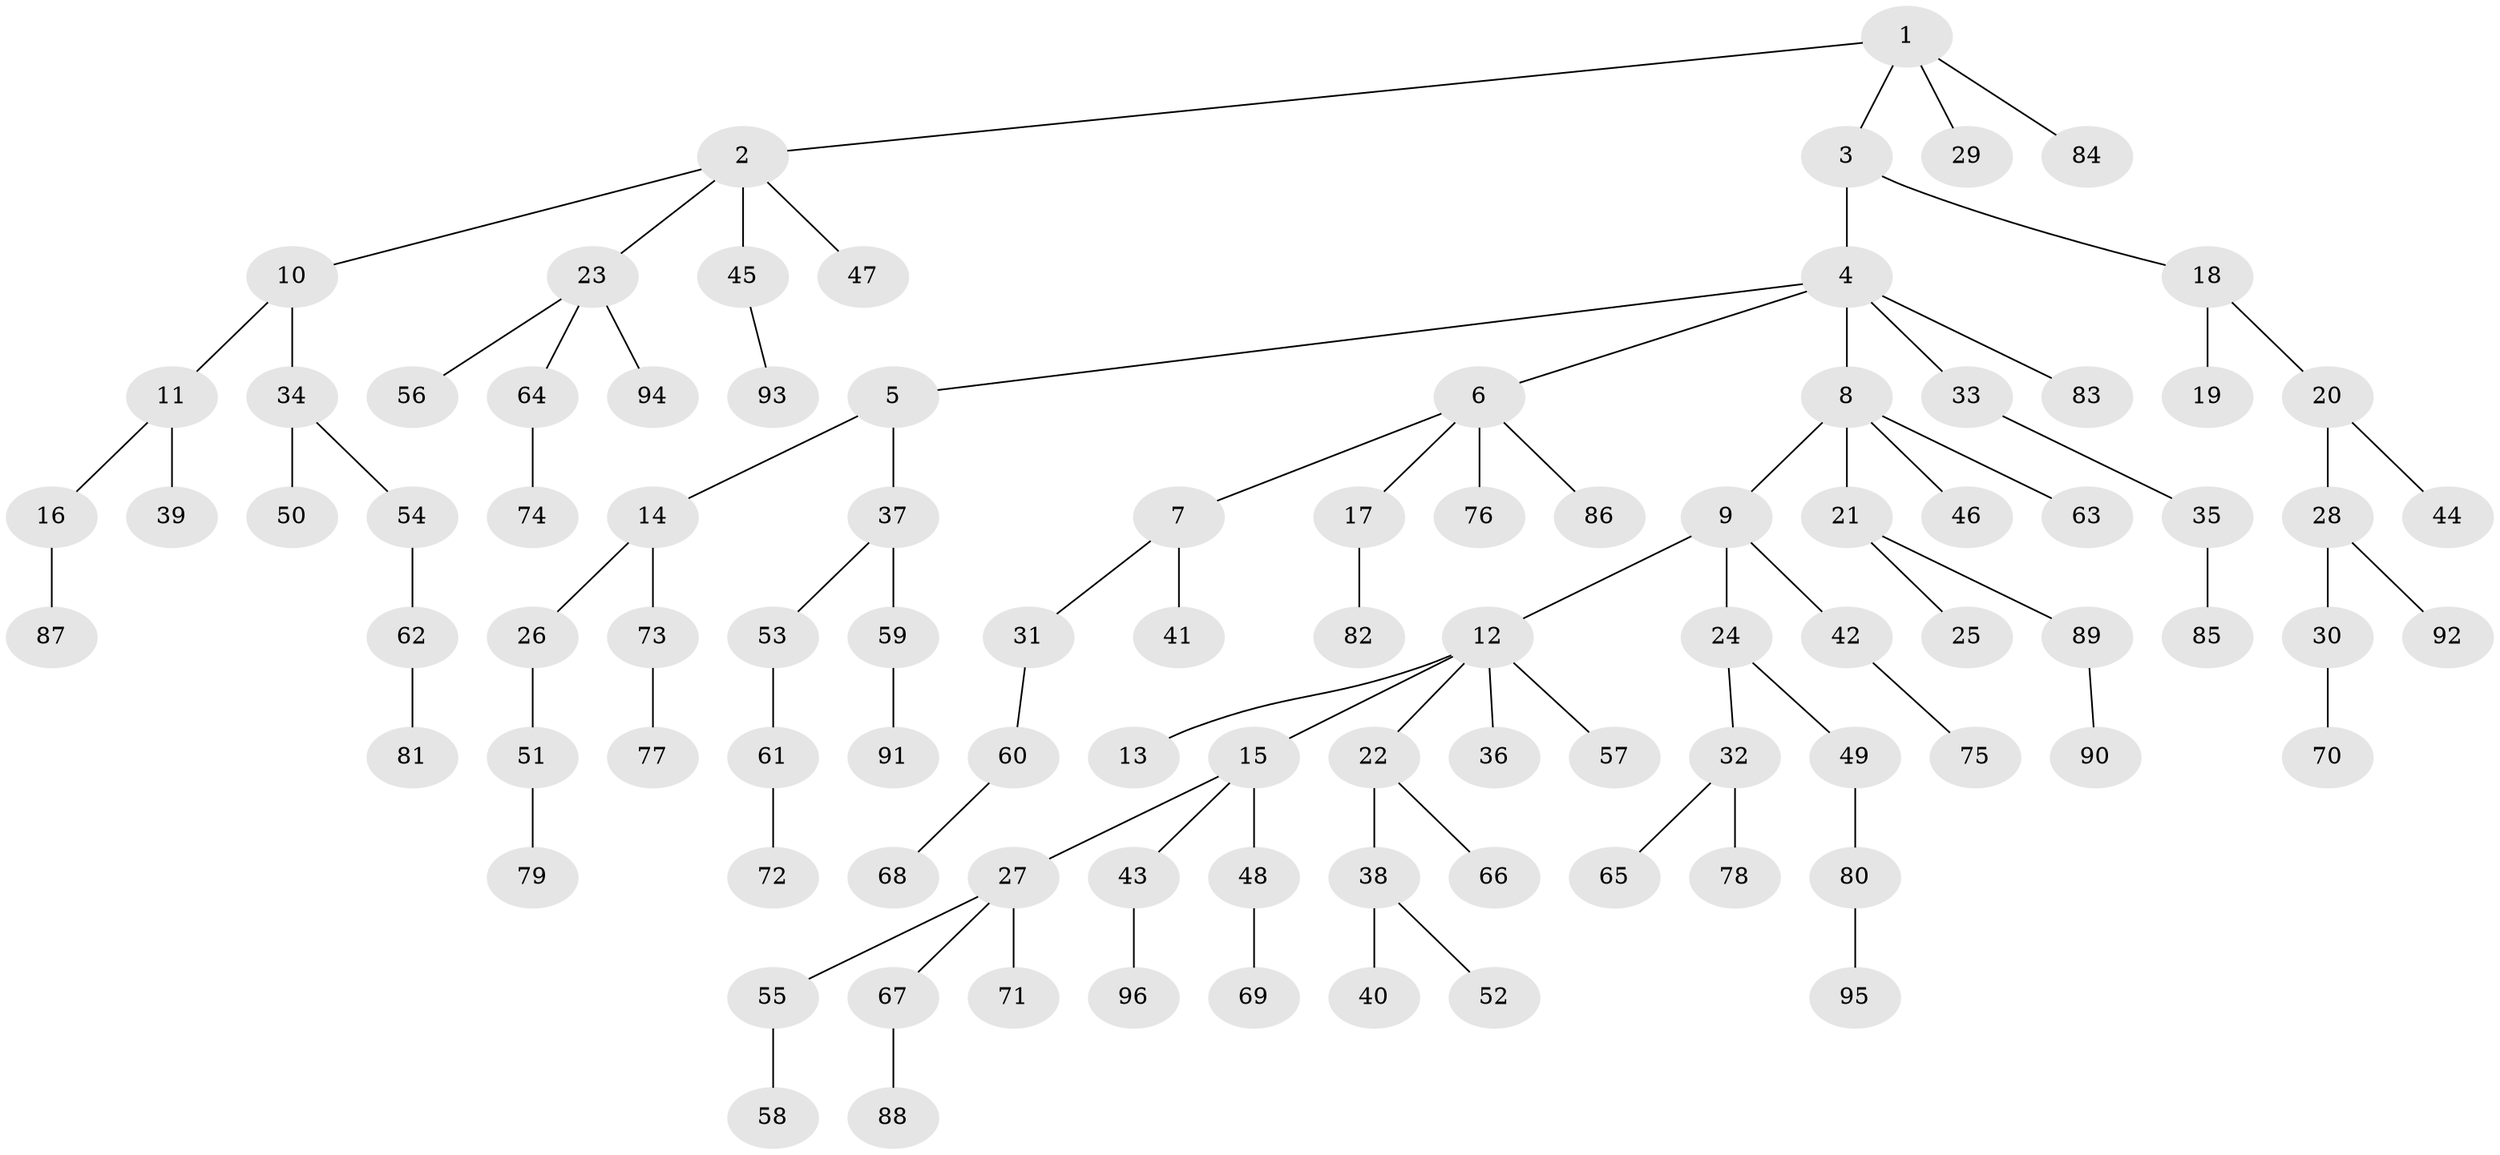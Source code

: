 // Generated by graph-tools (version 1.1) at 2025/36/03/09/25 02:36:35]
// undirected, 96 vertices, 95 edges
graph export_dot {
graph [start="1"]
  node [color=gray90,style=filled];
  1;
  2;
  3;
  4;
  5;
  6;
  7;
  8;
  9;
  10;
  11;
  12;
  13;
  14;
  15;
  16;
  17;
  18;
  19;
  20;
  21;
  22;
  23;
  24;
  25;
  26;
  27;
  28;
  29;
  30;
  31;
  32;
  33;
  34;
  35;
  36;
  37;
  38;
  39;
  40;
  41;
  42;
  43;
  44;
  45;
  46;
  47;
  48;
  49;
  50;
  51;
  52;
  53;
  54;
  55;
  56;
  57;
  58;
  59;
  60;
  61;
  62;
  63;
  64;
  65;
  66;
  67;
  68;
  69;
  70;
  71;
  72;
  73;
  74;
  75;
  76;
  77;
  78;
  79;
  80;
  81;
  82;
  83;
  84;
  85;
  86;
  87;
  88;
  89;
  90;
  91;
  92;
  93;
  94;
  95;
  96;
  1 -- 2;
  1 -- 3;
  1 -- 29;
  1 -- 84;
  2 -- 10;
  2 -- 23;
  2 -- 45;
  2 -- 47;
  3 -- 4;
  3 -- 18;
  4 -- 5;
  4 -- 6;
  4 -- 8;
  4 -- 33;
  4 -- 83;
  5 -- 14;
  5 -- 37;
  6 -- 7;
  6 -- 17;
  6 -- 76;
  6 -- 86;
  7 -- 31;
  7 -- 41;
  8 -- 9;
  8 -- 21;
  8 -- 46;
  8 -- 63;
  9 -- 12;
  9 -- 24;
  9 -- 42;
  10 -- 11;
  10 -- 34;
  11 -- 16;
  11 -- 39;
  12 -- 13;
  12 -- 15;
  12 -- 22;
  12 -- 36;
  12 -- 57;
  14 -- 26;
  14 -- 73;
  15 -- 27;
  15 -- 43;
  15 -- 48;
  16 -- 87;
  17 -- 82;
  18 -- 19;
  18 -- 20;
  20 -- 28;
  20 -- 44;
  21 -- 25;
  21 -- 89;
  22 -- 38;
  22 -- 66;
  23 -- 56;
  23 -- 64;
  23 -- 94;
  24 -- 32;
  24 -- 49;
  26 -- 51;
  27 -- 55;
  27 -- 67;
  27 -- 71;
  28 -- 30;
  28 -- 92;
  30 -- 70;
  31 -- 60;
  32 -- 65;
  32 -- 78;
  33 -- 35;
  34 -- 50;
  34 -- 54;
  35 -- 85;
  37 -- 53;
  37 -- 59;
  38 -- 40;
  38 -- 52;
  42 -- 75;
  43 -- 96;
  45 -- 93;
  48 -- 69;
  49 -- 80;
  51 -- 79;
  53 -- 61;
  54 -- 62;
  55 -- 58;
  59 -- 91;
  60 -- 68;
  61 -- 72;
  62 -- 81;
  64 -- 74;
  67 -- 88;
  73 -- 77;
  80 -- 95;
  89 -- 90;
}
